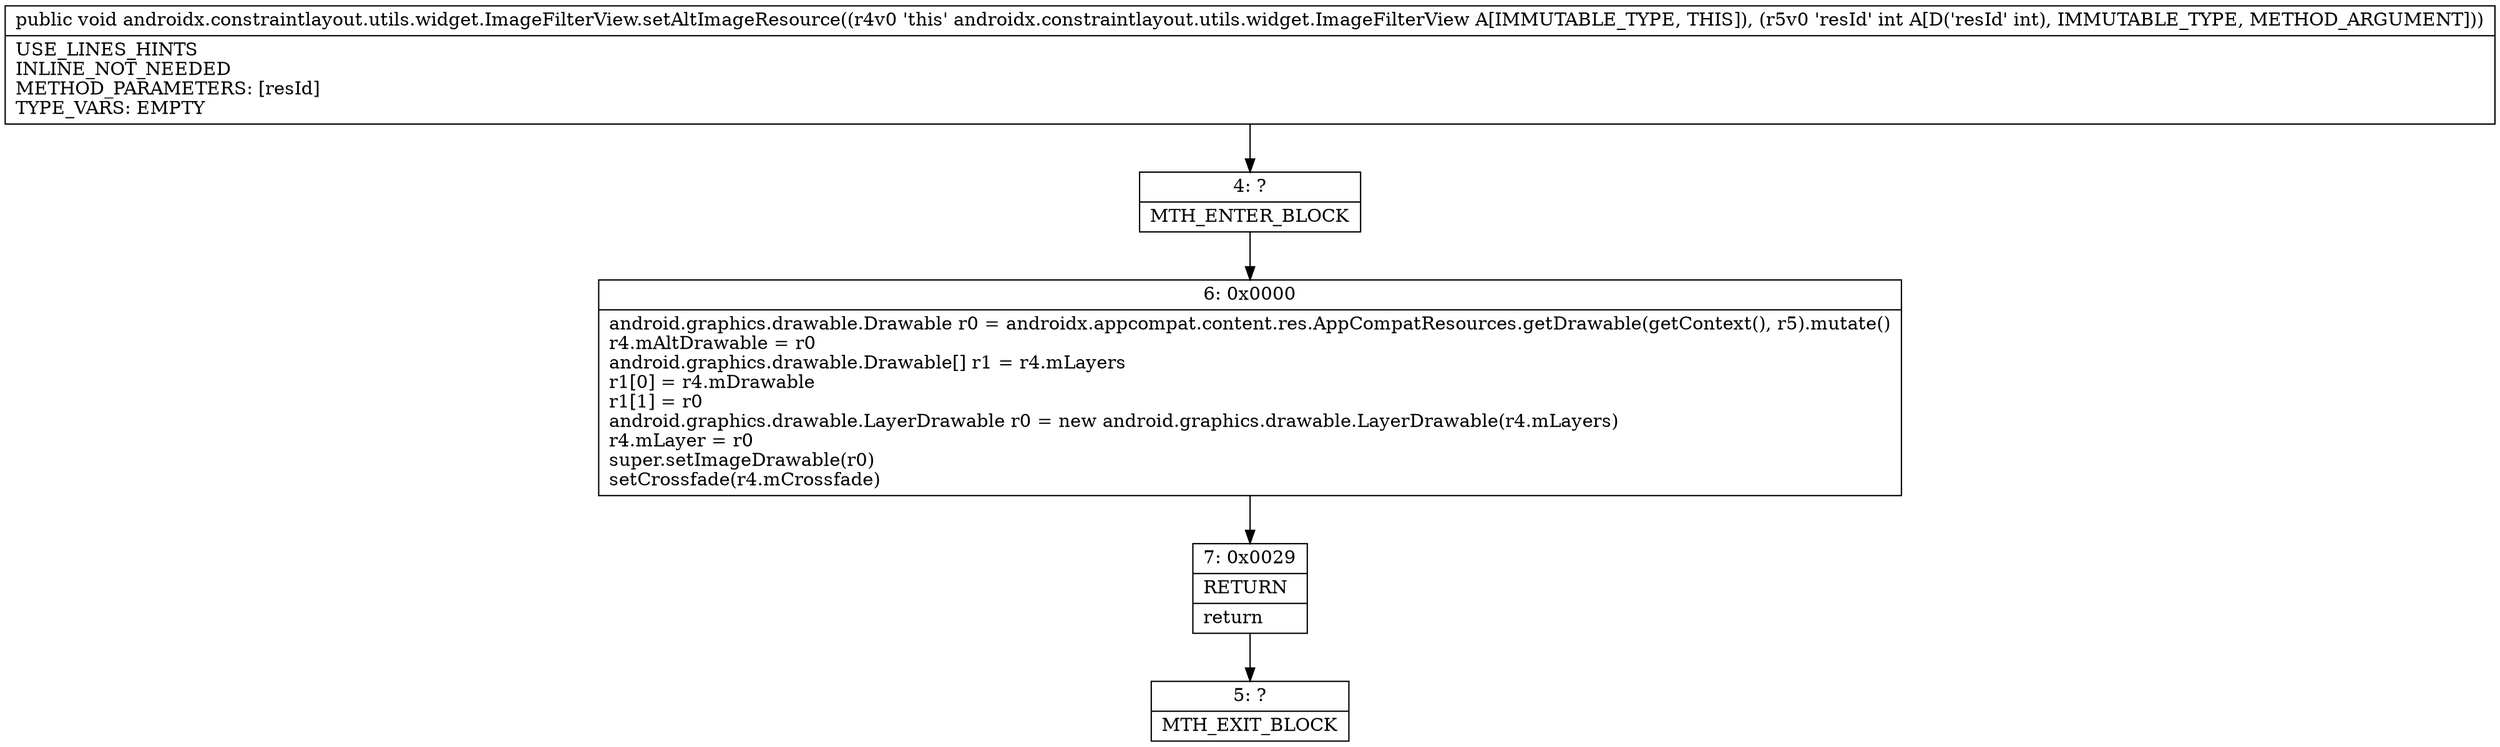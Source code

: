 digraph "CFG forandroidx.constraintlayout.utils.widget.ImageFilterView.setAltImageResource(I)V" {
Node_4 [shape=record,label="{4\:\ ?|MTH_ENTER_BLOCK\l}"];
Node_6 [shape=record,label="{6\:\ 0x0000|android.graphics.drawable.Drawable r0 = androidx.appcompat.content.res.AppCompatResources.getDrawable(getContext(), r5).mutate()\lr4.mAltDrawable = r0\landroid.graphics.drawable.Drawable[] r1 = r4.mLayers\lr1[0] = r4.mDrawable\lr1[1] = r0\landroid.graphics.drawable.LayerDrawable r0 = new android.graphics.drawable.LayerDrawable(r4.mLayers)\lr4.mLayer = r0\lsuper.setImageDrawable(r0)\lsetCrossfade(r4.mCrossfade)\l}"];
Node_7 [shape=record,label="{7\:\ 0x0029|RETURN\l|return\l}"];
Node_5 [shape=record,label="{5\:\ ?|MTH_EXIT_BLOCK\l}"];
MethodNode[shape=record,label="{public void androidx.constraintlayout.utils.widget.ImageFilterView.setAltImageResource((r4v0 'this' androidx.constraintlayout.utils.widget.ImageFilterView A[IMMUTABLE_TYPE, THIS]), (r5v0 'resId' int A[D('resId' int), IMMUTABLE_TYPE, METHOD_ARGUMENT]))  | USE_LINES_HINTS\lINLINE_NOT_NEEDED\lMETHOD_PARAMETERS: [resId]\lTYPE_VARS: EMPTY\l}"];
MethodNode -> Node_4;Node_4 -> Node_6;
Node_6 -> Node_7;
Node_7 -> Node_5;
}

